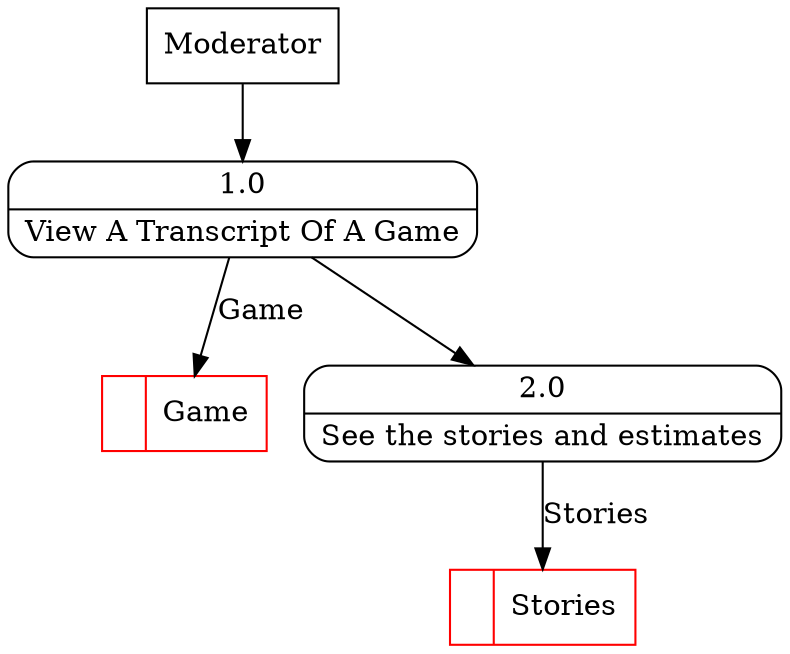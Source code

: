 digraph dfd2{ 
node[shape=record]
200 [label="<f0>  |<f1> Game " color=red];
201 [label="Moderator" shape=box];
202 [label="{<f0> 1.0|<f1> View A Transcript Of A Game }" shape=Mrecord];
2 [label="{<f0> 2.0|<f1> See the stories and estimates }" shape=Mrecord];
202 -> 2
1001 [label="<f0>  |<f1> Stories " color=red];
2 -> 1001 [label="Stories"]
201 -> 202
202 -> 200 [label="Game"]
}